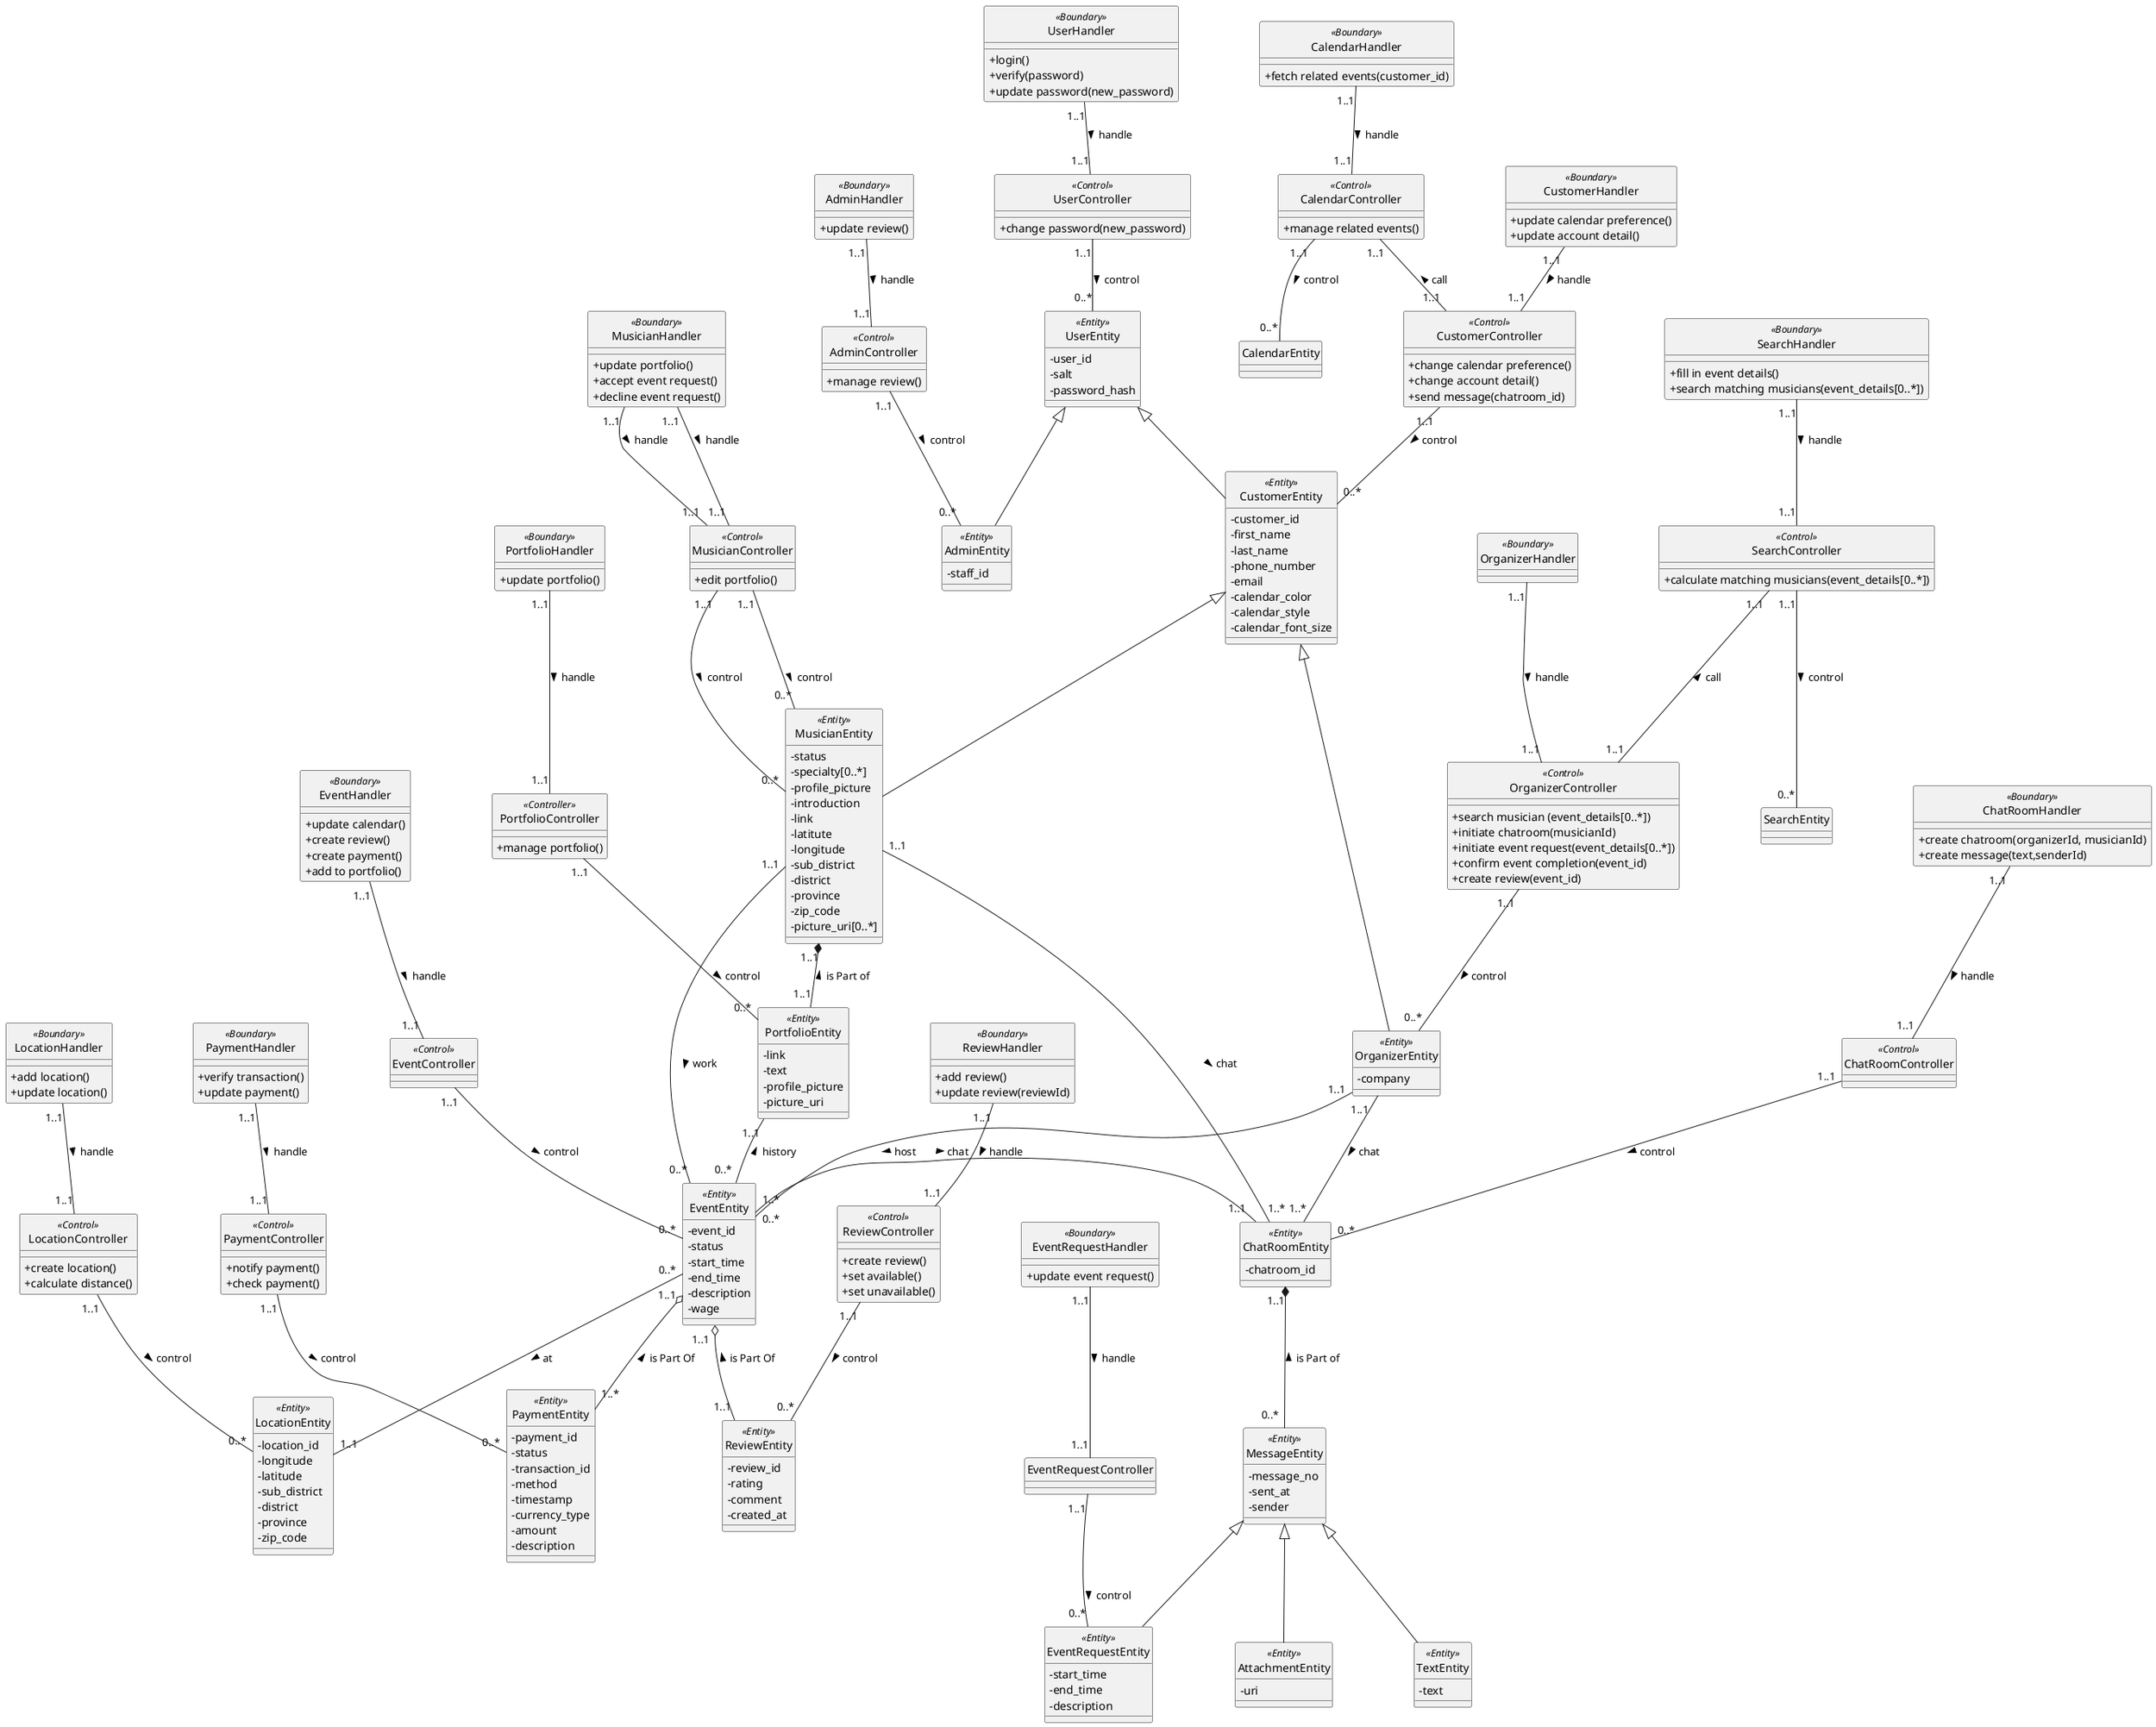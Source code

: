 @startuml classDiagram

    ' use text-base attributes icon
    skinparam classAttributeIconSize 0
    ' hide class icon
    hide circle

    'skinparam linetype ortho
    'skinparam linetype polyline

    skinparam nodesep 100
    'skinparam ranksep 100

    'skinparam classBackgroundColor #d0b6eb
    'skinparam ClassFontSize 10

    'GENERALIZATION
    UserEntity <|-- CustomerEntity
    UserEntity <|-- AdminEntity
    CustomerEntity <|-- MusicianEntity
    CustomerEntity <|-- OrganizerEntity
    MessageEntity  <|-- AttachmentEntity
    MessageEntity  <|-- TextEntity
    MessageEntity  <|-- EventRequestEntity

    'ENTITY ENTITY 
    MusicianEntity "1..1" *-- "1..1" PortfolioEntity: is Part of <
    PortfolioEntity "1..1" -- "0..*\t" EventEntity: history <

    'Musician "1..1" -- "1..1" Location: live_at
    MusicianEntity "1..1" -- "0..*" EventEntity: work >
    EventEntity "0..*" -- "1..1" LocationEntity: at >
    OrganizerEntity "1..1" -- "0..*" EventEntity: host >

    EventEntity "1..1\t" o-- "1..1" ReviewEntity: is Part Of <
    EventEntity "1..1" o-- "1..*\t" PaymentEntity: is Part Of <



    ChatRoomEntity "1..1" *-- "0..*\t" MessageEntity: is Part of <
    EventEntity "1..*" - "1..1 " ChatRoomEntity: chat >
    OrganizerEntity "1..1\t" -- "1..*" ChatRoomEntity: chat >
    MusicianEntity "1..1" -- "1..*" ChatRoomEntity: chat >

    'BOUNDARY - CONTROL
    UserHandler "1..1"--"1..1" UserController: handle >
    AdminHandler "1..1"--"1..1" AdminController: handle >
    CustomerHandler "1..1" --"1..1" CustomerController: handle >
    MusicianHandler "1..1"--"1..1" MusicianController: handle >
    OrganizerHandler "1..1" --"1..1" OrganizerController: handle >
    MusicianHandler "1..1" --"1..1" MusicianController: handle >
    EventHandler "1..1"--"1..1" EventController: handle >
    PaymentHandler "1..1"--"1..1" PaymentController: handle >
    ReviewHandler "1..1"--"1..1" ReviewController: handle >
    EventRequestHandler "1..1"--"1..1" EventRequestController: handle >
    SearchHandler "1..1"--"1..1" SearchController: handle >
    LocationHandler "1..1"--"1..1" LocationController: handle >
    ChatRoomHandler "1..1"--"1..1" ChatRoomController: handle >
    CalendarHandler "1..1"--"1..1" CalendarController: handle >
    PortfolioHandler "1..1"--"1..1" PortfolioController: handle >

    'CONTROLL-ENTITY
    UserController "1..1"--"0..*" UserEntity: control >
    AdminController "1..1"--"0..*" AdminEntity: control >
    CustomerController "1..1"--"0..*" CustomerEntity: control >
    MusicianController "1..1"--"0..*" MusicianEntity: control >
    OrganizerController "1..1"--"0..*" OrganizerEntity: control >
    MusicianController "1..1"--"0..*" MusicianEntity: control >
    EventController "1..1"--"0..*" EventEntity: control >
    PaymentController "1..1"--"0..*" PaymentEntity: control >
    ReviewController "1..1"--"0..*" ReviewEntity: control >
    EventRequestController "1..1"--"0..*" EventRequestEntity: control >
    SearchController "1..1"--"0..*" SearchEntity: control >
    LocationController "1..1"--"0..*" LocationEntity: control >
    ChatRoomController "1..1"--"0..*" ChatRoomEntity: control >
    CalendarController "1..1"--"0..*" CalendarEntity: control >
    PortfolioController "1..1"--"0..*" PortfolioEntity: control >

    'CONTROL-CONTROL
    CalendarController "1..1"--"1..1" CustomerController: call <
    SearchController "1..1"--"1..1" OrganizerController: call <
    class UserHandler <<Boundary>> {
        +login()
        +verify(password)
        +update password(new_password)
    }

    class UserController <<Control>> {
        +change password(new_password)
    }

    class UserEntity <<Entity>> {
        -user_id
        -salt
        -password_hash
    }

    class AdminEntity <<Entity>> {
        -staff_id
    }

    class AdminController <<Control>> {
        +manage review()
    }

    class AdminHandler <<Boundary>> {
        +update review()
    }

    class CustomerEntity <<Entity>> {
        -customer_id
        -first_name
        -last_name
        -phone_number
        -email
        -calendar_color
        -calendar_style
        -calendar_font_size
    }

    class CustomerController <<Control>> {
        +change calendar preference()
        +change account detail()
        +send message(chatroom_id)
    }

    class CustomerHandler <<Boundary>> {
        +update calendar preference()
        +update account detail()
    }

    class CalendarController <<Control>> {
        +manage related events()
    }

    class CalendarHandler <<Boundary>> {
        +fetch related events(customer_id)
    }

    class MusicianEntity <<Entity>> {
        -status
        -specialty[0..*]
        -profile_picture
        -introduction
        -link
        -latitute
        -longitude
        -sub_district
        -district
        -province
        -zip_code
        -picture_uri[0..*]
    }

    class MusicianController <<Control>> {
        +edit portfolio()
    }  

    class MusicianHandler <<Boundary>> {
        +update portfolio()
        +accept event request()
        +decline event request()
    }

    'User "1..1" -- "1..1\t" Credential: authenticate <

    class PortfolioEntity <<Entity>> {
        -link
        -text
        -profile_picture
        -picture_uri
    }

    class PortfolioController <<Controller>> {
        +manage portfolio()
    }

    class PortfolioHandler <<Boundary>> {
        +update portfolio()
    }

    class OrganizerEntity <<Entity>> {
        -company
    }

    class OrganizerController <<Control>> {
        +search musician (event_details[0..*])
        +initiate chatroom(musicianId)
        +initiate event request(event_details[0..*])
        +confirm event completion(event_id)
        +create review(event_id)
    }

    class OrganizerHandler <<Boundary>> {
    }

    class EventEntity <<Entity>> {
        -event_id
        -status
        -start_time
        -end_time
        -description
        -wage
    }    

    class EventController <<Control>> {
    
    }

    class EventHandler <<Boundary>> {
        +update calendar()
        +create review()
        +create payment()
        +add to portfolio()
    }

    class SearchController <<Control>> {
        +calculate matching musicians(event_details[0..*])
    }

    class SearchHandler <<Boundary>> {
        +fill in event details()
        +search matching musicians(event_details[0..*])
    }

    class LocationEntity <<Entity>> {
        -location_id
        -longitude
        -latitude
        -sub_district
        -district
        -province
        -zip_code
    }

    class LocationController <<Control>> {
        +create location()
        +calculate distance()
    }

    class LocationHandler <<Boundary>> {
        +add location()
        +update location()
    }

    class ReviewEntity <<Entity>> {
        -review_id
        -rating
        -comment
        -created_at
    }

    class ReviewController <<Control>> {
        +create review()
        +set available()
        +set unavailable()
    }

    class ReviewHandler <<Boundary>> {
        +add review()
        +update review(reviewId)
    }

    class PaymentEntity <<Entity>>{
        -payment_id
        -status
        -transaction_id
        -method
        -timestamp
        -currency_type
        -amount
        -description
        
    } 

    class PaymentController <<Control>> {
        +notify payment()
        +check payment()
    }

    class PaymentHandler <<Boundary>> {
        +verify transaction()
        +update payment()
    }

    class MessageEntity <<Entity>> {
        -message_no
        -sent_at
        -sender
    }

    class AttachmentEntity <<Entity>> {
        -uri
    }

    class TextEntity <<Entity>> {
        -text
    }

    class EventRequestEntity <<Entity>> {
        -start_time
        -end_time
        -description
    }

    class EventRequestHandler <<Boundary>> {
        +update event request()
    }

    class ChatRoomEntity <<Entity>> {
        -chatroom_id
    } 
    
    class ChatRoomController <<Control>> {

    }

    class ChatRoomHandler <<Boundary>> {
        +create chatroom(organizerId, musicianId)
        +create message(text,senderId)
    }

@enduml